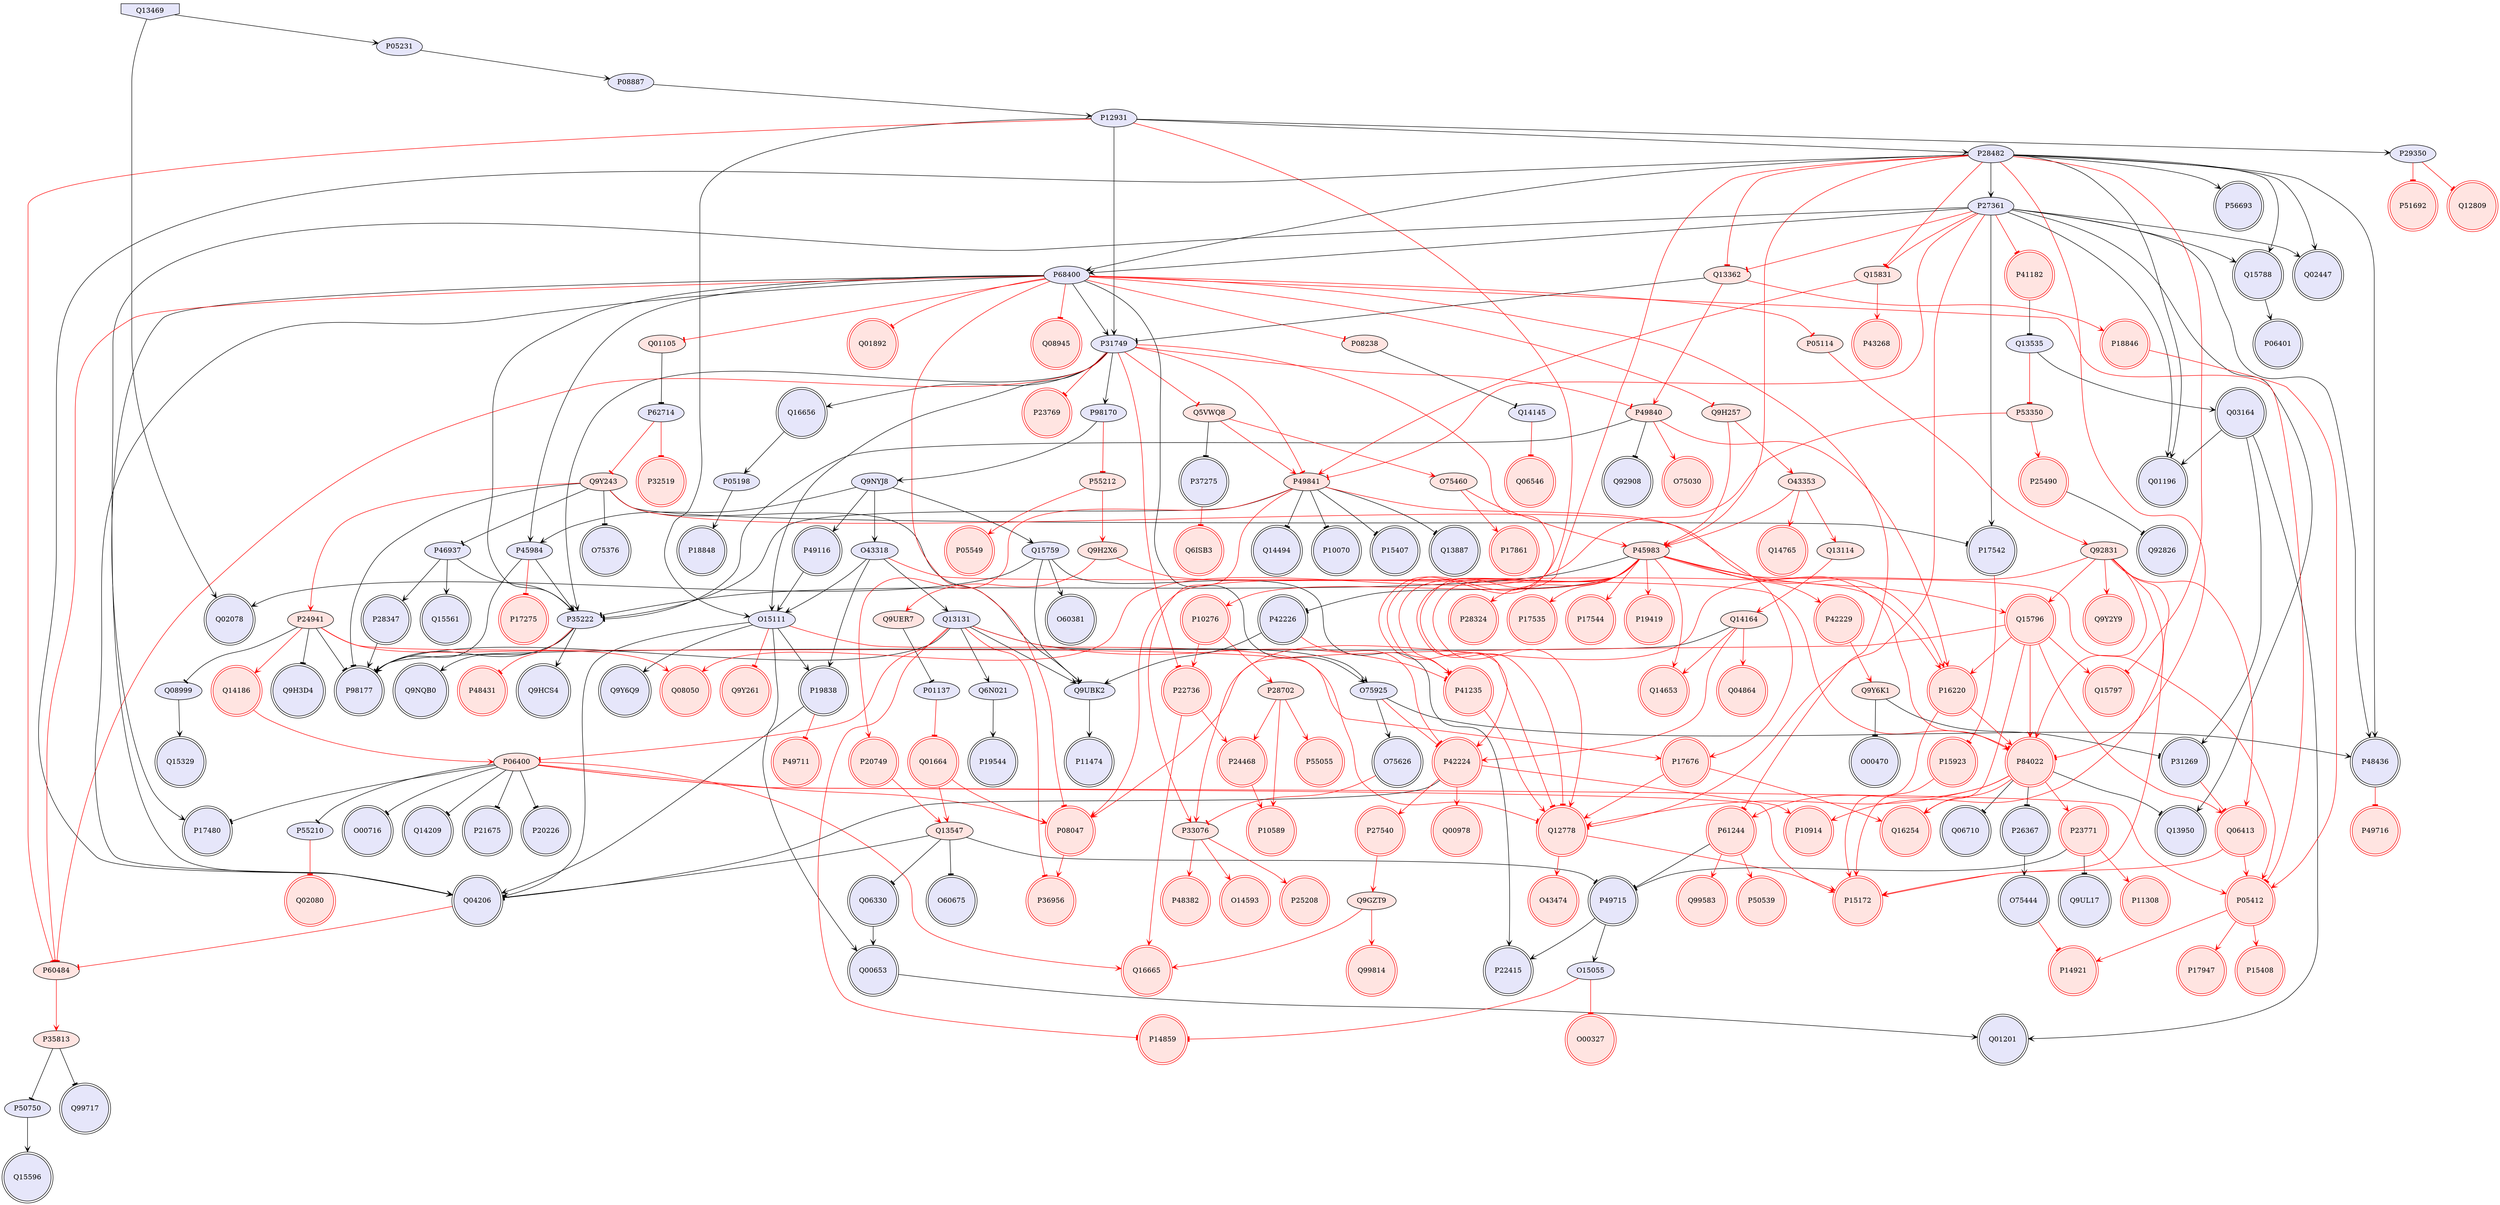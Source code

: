 digraph {

P12931->O15111 [penwidth=1, color=black, arrowhead="vee"]
P08887->P12931 [penwidth=1, color=black, arrowhead="vee"]
P12931->P29350 [penwidth=1, color=black, arrowhead="vee"]
P12931->P31749 [penwidth=1, color=black, arrowhead="vee"]
P12931->P28482 [penwidth=1, color=black, arrowhead="vee"]
O43318->O15111 [penwidth=1, color=black, arrowhead="vee"]
O43318->P19838 [penwidth=1, color=black, arrowhead="vee"]
Q9NYJ8->O43318 [penwidth=1, color=black, arrowhead="vee"]
O43318->Q13131 [penwidth=1, color=black, arrowhead="vee"]
P27361->Q13950 [penwidth=1, color=black, arrowhead="vee"]
P84022->Q13950 [penwidth=1, color=black, arrowhead="tee"]
P08238->Q14145 [penwidth=1, color=black, arrowhead="tee"]
P35813->P50750 [penwidth=1, color=black, arrowhead="tee"]
P50750->Q15596 [penwidth=1, color=black, arrowhead="vee"]
O15111->Q00653 [penwidth=1, color=black, arrowhead="vee"]
P49116->O15111 [penwidth=1, color=black, arrowhead="vee"]
O15111->P19838 [penwidth=1, color=black, arrowhead="vee"]
O15111->Q9Y6Q9 [penwidth=1, color=black, arrowhead="vee"]
P31749->O15111 [penwidth=1, color=black, arrowhead="vee"]
O15111->Q04206 [penwidth=1, color=black, arrowhead="vee"]
Q9Y243->P46937 [penwidth=1, color=black, arrowhead="tee"]
Q9Y243->O75376 [penwidth=1, color=black, arrowhead="tee"]
Q9Y243->Q9UBK2 [penwidth=1, color=black, arrowhead="tee"]
Q9Y243->P98177 [penwidth=1, color=black, arrowhead="tee"]
Q9Y243->P17542 [penwidth=1, color=black, arrowhead="tee"]
P35813->Q99717 [penwidth=1, color=black, arrowhead="tee"]
P27361->Q15788 [penwidth=1, color=black, arrowhead="vee"]
P27361->P68400 [penwidth=1, color=black, arrowhead="vee"]
P27361->Q04206 [penwidth=1, color=black, arrowhead="vee"]
P27361->Q01196 [penwidth=1, color=black, arrowhead="vee"]
P27361->Q02447 [penwidth=1, color=black, arrowhead="vee"]
P28482->P27361 [penwidth=1, color=black, arrowhead="vee"]
P27361->P17542 [penwidth=1, color=black, arrowhead="vee"]
Q16656->P05198 [penwidth=1, color=black, arrowhead="vee"]
P31749->Q16656 [penwidth=1, color=black, arrowhead="vee"]
P46937->P35222 [penwidth=1, color=black, arrowhead="vee"]
P35222->Q9NQB0 [penwidth=1, color=black, arrowhead="vee"]
P49840->P35222 [penwidth=1, color=black, arrowhead="tee"]
P31749->P35222 [penwidth=1, color=black, arrowhead="vee"]
P45983->P35222 [penwidth=1, color=black, arrowhead="tee"]
P45984->P35222 [penwidth=1, color=black, arrowhead="vee"]
P68400->P35222 [penwidth=1, color=black, arrowhead="vee"]
P49841->P35222 [penwidth=1, color=black, arrowhead="tee"]
P35222->P98177 [penwidth=1, color=black, arrowhead="vee"]
P35222->Q9HCS4 [penwidth=1, color=black, arrowhead="vee"]
Q00653->Q01201 [penwidth=1, color=black, arrowhead="vee"]
P46937->Q15561 [penwidth=1, color=black, arrowhead="vee"]
P46937->P28347 [penwidth=1, color=black, arrowhead="vee"]
Q9NYJ8->P49116 [penwidth=1, color=black, arrowhead="vee"]
P23771->P49715 [penwidth=1, color=black, arrowhead="tee"]
P61244->P49715 [penwidth=1, color=black, arrowhead="tee"]
P49715->P22415 [penwidth=1, color=black, arrowhead="vee"]
Q14164->P98177 [penwidth=1, color=black, arrowhead="tee"]
P19838->Q04206 [penwidth=1, color=black, arrowhead="vee"]
P06400->O00716 [penwidth=1, color=black, arrowhead="tee"]
P49841->P10070 [penwidth=1, color=black, arrowhead="tee"]
P24941->Q08999 [penwidth=1, color=black, arrowhead="tee"]
Q08999->Q15329 [penwidth=1, color=black, arrowhead="vee"]
P06400->Q14209 [penwidth=1, color=black, arrowhead="tee"]
P06400->P55210 [penwidth=1, color=black, arrowhead="tee"]
P05231->P08887 [penwidth=1, color=black, arrowhead="vee"]
P24941->Q9H3D4 [penwidth=1, color=black, arrowhead="tee"]
P24941->P98177 [penwidth=1, color=black, arrowhead="tee"]
P06400->P20226 [penwidth=1, color=black, arrowhead="tee"]
P49840->Q92908 [penwidth=1, color=black, arrowhead="tee"]
P68400->O75925 [penwidth=1, color=black, arrowhead="vee"]
O75925->P48436 [penwidth=1, color=black, arrowhead="vee"]
O75925->O75626 [penwidth=1, color=black, arrowhead="vee"]
Q13131->O75925 [penwidth=1, color=black, arrowhead="vee"]
P42224->Q04206 [penwidth=1, color=black, arrowhead="tee"]
Q15788->P06401 [penwidth=1, color=black, arrowhead="vee"]
P28482->Q15788 [penwidth=1, color=black, arrowhead="vee"]
P31749->P98170 [penwidth=1, color=black, arrowhead="vee"]
P68400->P31749 [penwidth=1, color=black, arrowhead="vee"]
Q13362->P31749 [penwidth=1, color=black, arrowhead="tee"]
Q13547->Q06330 [penwidth=1, color=black, arrowhead="tee"]
P45983->P42226 [penwidth=1, color=black, arrowhead="tee"]
P98170->Q9NYJ8 [penwidth=1, color=black, arrowhead="vee"]
Q13535->Q03164 [penwidth=1, color=black, arrowhead="vee"]
P41182->Q13535 [penwidth=1, color=black, arrowhead="tee"]
P26367->O75444 [penwidth=1, color=black, arrowhead="vee"]
P23771->Q9UL17 [penwidth=1, color=black, arrowhead="tee"]
Q13547->O60675 [penwidth=1, color=black, arrowhead="tee"]
Q13547->Q04206 [penwidth=1, color=black, arrowhead="tee"]
Q03164->Q01201 [penwidth=1, color=black, arrowhead="vee"]
P68400->P45984 [penwidth=1, color=black, arrowhead="vee"]
Q9NYJ8->P45984 [penwidth=1, color=black, arrowhead="vee"]
P45984->P98177 [penwidth=1, color=black, arrowhead="vee"]
Q15759->P22415 [penwidth=1, color=black, arrowhead="vee"]
P68400->Q04206 [penwidth=1, color=black, arrowhead="vee"]
P28482->P68400 [penwidth=1, color=black, arrowhead="vee"]
P68400->P17480 [penwidth=1, color=black, arrowhead="vee"]
Q15759->Q9UBK2 [penwidth=1, color=black, arrowhead="vee"]
Q15759->Q02078 [penwidth=1, color=black, arrowhead="vee"]
Q9NYJ8->Q15759 [penwidth=1, color=black, arrowhead="vee"]
Q15759->O60381 [penwidth=1, color=black, arrowhead="vee"]
P49841->P15407 [penwidth=1, color=black, arrowhead="tee"]
P84022->Q06710 [penwidth=1, color=black, arrowhead="tee"]
P06400->P21675 [penwidth=1, color=black, arrowhead="tee"]
P06400->P17480 [penwidth=1, color=black, arrowhead="tee"]
Q13131->Q9UBK2 [penwidth=1, color=black, arrowhead="vee"]
Q9UBK2->P11474 [penwidth=1, color=black, arrowhead="vee"]
Q13469->Q02078 [penwidth=1, color=black, arrowhead="vee"]
P28482->Q04206 [penwidth=1, color=black, arrowhead="vee"]
P84022->P26367 [penwidth=1, color=black, arrowhead="tee"]
Q03164->P31269 [penwidth=1, color=black, arrowhead="vee"]
Q03164->Q01196 [penwidth=1, color=black, arrowhead="vee"]
P28482->Q01196 [penwidth=1, color=black, arrowhead="vee"]
P28482->Q02447 [penwidth=1, color=black, arrowhead="vee"]
P49841->Q13887 [penwidth=1, color=black, arrowhead="tee"]
P49841->Q14494 [penwidth=1, color=black, arrowhead="tee"]
Q01105->P62714 [penwidth=1, color=black, arrowhead="tee"]
Q13131->P98177 [penwidth=1, color=black, arrowhead="vee"]
Q9UER7->P01137 [penwidth=1, color=black, arrowhead="tee"]
P28482->P56693 [penwidth=1, color=black, arrowhead="vee"]
Q13131->Q6N021 [penwidth=1, color=black, arrowhead="vee"]
Q6N021->P19544 [penwidth=1, color=black, arrowhead="vee"]
P28347->P98177 [penwidth=1, color=black, arrowhead="vee"]
Q13547->P49715 [penwidth=1, color=black, arrowhead="tee"]
P49715->O15055 [penwidth=1, color=black, arrowhead="vee"]
P25490->Q92826 [penwidth=1, color=black, arrowhead="tee"]
Q5VWQ8->P37275 [penwidth=1, color=black, arrowhead="tee"]
Q06330->Q00653 [penwidth=1, color=black, arrowhead="vee"]
Q13469->P05231 [penwidth=1, color=black, arrowhead="vee"]
P42226->Q9UBK2 [penwidth=1, color=black, arrowhead="vee"]
P05198->P18848 [penwidth=1, color=black, arrowhead="vee"]
P28482->P48436 [penwidth=1, color=black, arrowhead="vee"]
P27361->P48436 [penwidth=1, color=black, arrowhead="vee"]
Q9Y6K1->O00470 [penwidth=1, color=black, arrowhead="tee"]
Q9Y6K1->P31269 [penwidth=1, color=black, arrowhead="tee"]
P12931->P60484 [penwidth=1, color=red, arrowhead="tee"]
P60484->P35813 [penwidth=1, color=red, arrowhead="vee"]
P31749->P60484 [penwidth=1, color=red, arrowhead="tee"]
P68400->P60484 [penwidth=1, color=red, arrowhead="tee"]
Q04206->P60484 [penwidth=1, color=red, arrowhead="tee"]
P12931->P41235 [penwidth=1, color=red, arrowhead="tee"]
O43318->P84022 [penwidth=1, color=red, arrowhead="tee"]
P55212->Q9H2X6 [penwidth=1, color=red, arrowhead="vee"]
P98170->P55212 [penwidth=1, color=red, arrowhead="tee"]
P55212->P05549 [penwidth=1, color=red, arrowhead="vee"]
O75460->P17861 [penwidth=1, color=red, arrowhead="vee"]
P68400->P08238 [penwidth=1, color=red, arrowhead="tee"]
P24941->Q08050 [penwidth=1, color=red, arrowhead="vee"]
P53350->Q08050 [penwidth=1, color=red, arrowhead="vee"]
O15111->Q12778 [penwidth=1, color=red, arrowhead="tee"]
O15111->Q9Y261 [penwidth=1, color=red, arrowhead="tee"]
Q9Y243->P16220 [penwidth=1, color=red, arrowhead="vee"]
Q9Y243->P24941 [penwidth=1, color=red, arrowhead="vee"]
P62714->Q9Y243 [penwidth=1, color=red, arrowhead="tee"]
O15055->P14859 [penwidth=1, color=red, arrowhead="tee"]
Q13131->P14859 [penwidth=1, color=red, arrowhead="tee"]
O15055->O00327 [penwidth=1, color=red, arrowhead="tee"]
P27361->Q15831 [penwidth=1, color=red, arrowhead="tee"]
P27361->Q12778 [penwidth=1, color=red, arrowhead="tee"]
P27361->Q13362 [penwidth=1, color=red, arrowhead="tee"]
P27361->P49841 [penwidth=1, color=red, arrowhead="tee"]
P27361->P41182 [penwidth=1, color=red, arrowhead="tee"]
Q15796->Q15797 [penwidth=1, color=red, arrowhead="vee"]
Q15796->P16220 [penwidth=1, color=red, arrowhead="vee"]
Q92831->Q15796 [penwidth=1, color=red, arrowhead="vee"]
P45983->Q15796 [penwidth=1, color=red, arrowhead="vee"]
Q15796->P84022 [penwidth=1, color=red, arrowhead="vee"]
Q15796->P08047 [penwidth=1, color=red, arrowhead="vee"]
Q15796->Q16254 [penwidth=1, color=red, arrowhead="vee"]
Q15796->Q06413 [penwidth=1, color=red, arrowhead="vee"]
P42229->Q9Y6K1 [penwidth=1, color=red, arrowhead="vee"]
P29350->P51692 [penwidth=1, color=red, arrowhead="tee"]
P35222->P48431 [penwidth=1, color=red, arrowhead="tee"]
P28482->Q15797 [penwidth=1, color=red, arrowhead="tee"]
P42224->P27540 [penwidth=1, color=red, arrowhead="vee"]
P27540->Q9GZT9 [penwidth=1, color=red, arrowhead="vee"]
Q9H2X6->P16220 [penwidth=1, color=red, arrowhead="vee"]
P49840->P16220 [penwidth=1, color=red, arrowhead="vee"]
P16220->P84022 [penwidth=1, color=red, arrowhead="vee"]
Q14164->Q14653 [penwidth=1, color=red, arrowhead="vee"]
Q14164->P42224 [penwidth=1, color=red, arrowhead="vee"]
Q14164->Q04864 [penwidth=1, color=red, arrowhead="vee"]
Q13114->Q14164 [penwidth=1, color=red, arrowhead="vee"]
O75460->P45983 [penwidth=1, color=red, arrowhead="vee"]
Q5VWQ8->O75460 [penwidth=1, color=red, arrowhead="vee"]
Q92831->P15172 [penwidth=1, color=red, arrowhead="vee"]
Q92831->P10914 [penwidth=1, color=red, arrowhead="vee"]
Q92831->P84022 [penwidth=1, color=red, arrowhead="vee"]
P05114->Q92831 [penwidth=1, color=red, arrowhead="vee"]
Q92831->Q06413 [penwidth=1, color=red, arrowhead="vee"]
Q92831->P33076 [penwidth=1, color=red, arrowhead="vee"]
Q92831->Q9Y2Y9 [penwidth=1, color=red, arrowhead="vee"]
P53350->P25490 [penwidth=1, color=red, arrowhead="vee"]
Q9H2X6->Q9UER7 [penwidth=1, color=red, arrowhead="vee"]
P08047->P36956 [penwidth=1, color=red, arrowhead="vee"]
Q13131->P36956 [penwidth=1, color=red, arrowhead="tee"]
Q15831->P49841 [penwidth=1, color=red, arrowhead="vee"]
P28482->Q15831 [penwidth=1, color=red, arrowhead="tee"]
Q15831->P43268 [penwidth=1, color=red, arrowhead="vee"]
P55210->Q02080 [penwidth=1, color=red, arrowhead="tee"]
P29350->Q12809 [penwidth=1, color=red, arrowhead="tee"]
P24941->P17676 [penwidth=1, color=red, arrowhead="vee"]
P24941->Q14186 [penwidth=1, color=red, arrowhead="vee"]
O43353->Q14765 [penwidth=1, color=red, arrowhead="vee"]
Q12778->O43474 [penwidth=1, color=red, arrowhead="vee"]
P31749->Q12778 [penwidth=1, color=red, arrowhead="tee"]
P45983->Q12778 [penwidth=1, color=red, arrowhead="vee"]
P17676->Q12778 [penwidth=1, color=red, arrowhead="vee"]
P84022->Q12778 [penwidth=1, color=red, arrowhead="vee"]
P28482->Q12778 [penwidth=1, color=red, arrowhead="tee"]
P41235->Q12778 [penwidth=1, color=red, arrowhead="vee"]
P31749->P49840 [penwidth=1, color=red, arrowhead="tee"]
P49840->O75030 [penwidth=1, color=red, arrowhead="vee"]
Q13362->P49840 [penwidth=1, color=red, arrowhead="vee"]
P45983->Q14653 [penwidth=1, color=red, arrowhead="vee"]
O75925->P42224 [penwidth=1, color=red, arrowhead="tee"]
P45983->P42224 [penwidth=1, color=red, arrowhead="vee"]
P42226->P42224 [penwidth=1, color=red, arrowhead="tee"]
P42224->P10914 [penwidth=1, color=red, arrowhead="vee"]
P42224->Q00978 [penwidth=1, color=red, arrowhead="vee"]
P45983->P05412 [penwidth=1, color=red, arrowhead="vee"]
P18846->P05412 [penwidth=1, color=red, arrowhead="vee"]
P68400->P05412 [penwidth=1, color=red, arrowhead="tee"]
P06400->P05412 [penwidth=1, color=red, arrowhead="vee"]
P05412->P17947 [penwidth=1, color=red, arrowhead="vee"]
P05412->P14921 [penwidth=1, color=red, arrowhead="vee"]
P05412->P15408 [penwidth=1, color=red, arrowhead="vee"]
P45983->P10276 [penwidth=1, color=red, arrowhead="vee"]
P10276->P22736 [penwidth=1, color=red, arrowhead="vee"]
P10276->P28702 [penwidth=1, color=red, arrowhead="vee"]
P06400->P15172 [penwidth=1, color=red, arrowhead="vee"]
P15923->P15172 [penwidth=1, color=red, arrowhead="vee"]
Q06413->P15172 [penwidth=1, color=red, arrowhead="vee"]
P31749->P22736 [penwidth=1, color=red, arrowhead="tee"]
P31749->P49841 [penwidth=1, color=red, arrowhead="tee"]
P31749->Q5VWQ8 [penwidth=1, color=red, arrowhead="tee"]
P31749->P23769 [penwidth=1, color=red, arrowhead="tee"]
O43353->P45983 [penwidth=1, color=red, arrowhead="vee"]
P45983->P42229 [penwidth=1, color=red, arrowhead="vee"]
P45983->P84022 [penwidth=1, color=red, arrowhead="vee"]
P45983->P17535 [penwidth=1, color=red, arrowhead="vee"]
P45983->P08047 [penwidth=1, color=red, arrowhead="vee"]
P28482->P45983 [penwidth=1, color=red, arrowhead="tee"]
P45983->P17544 [penwidth=1, color=red, arrowhead="vee"]
Q9H257->P45983 [penwidth=1, color=red, arrowhead="vee"]
P45983->P41235 [penwidth=1, color=red, arrowhead="vee"]
P45983->P19419 [penwidth=1, color=red, arrowhead="vee"]
P45983->P28324 [penwidth=1, color=red, arrowhead="vee"]
Q13362->P18846 [penwidth=1, color=red, arrowhead="vee"]
Q13535->P53350 [penwidth=1, color=red, arrowhead="tee"]
O75444->P14921 [penwidth=1, color=red, arrowhead="tee"]
P84022->P23771 [penwidth=1, color=red, arrowhead="vee"]
P68400->P61244 [penwidth=1, color=red, arrowhead="tee"]
P61244->Q99583 [penwidth=1, color=red, arrowhead="vee"]
P84022->P61244 [penwidth=1, color=red, arrowhead="vee"]
P61244->P50539 [penwidth=1, color=red, arrowhead="vee"]
P20749->Q13547 [penwidth=1, color=red, arrowhead="vee"]
Q01664->Q13547 [penwidth=1, color=red, arrowhead="vee"]
O43353->Q13114 [penwidth=1, color=red, arrowhead="vee"]
Q9H257->O43353 [penwidth=1, color=red, arrowhead="vee"]
P45984->P17275 [penwidth=1, color=red, arrowhead="tee"]
P33076->P25208 [penwidth=1, color=red, arrowhead="vee"]
Q9GZT9->Q99814 [penwidth=1, color=red, arrowhead="vee"]
P68400->Q08945 [penwidth=1, color=red, arrowhead="tee"]
P68400->P05114 [penwidth=1, color=red, arrowhead="tee"]
P68400->Q01105 [penwidth=1, color=red, arrowhead="tee"]
P68400->P08047 [penwidth=1, color=red, arrowhead="tee"]
P68400->Q9H257 [penwidth=1, color=red, arrowhead="tee"]
P68400->Q01892 [penwidth=1, color=red, arrowhead="tee"]
P49841->P20749 [penwidth=1, color=red, arrowhead="vee"]
P06400->Q16665 [penwidth=1, color=red, arrowhead="vee"]
P06400->P08047 [penwidth=1, color=red, arrowhead="vee"]
Q13131->P06400 [penwidth=1, color=red, arrowhead="tee"]
Q14186->P06400 [penwidth=1, color=red, arrowhead="vee"]
P17542->P15923 [penwidth=1, color=red, arrowhead="tee"]
Q14145->Q06546 [penwidth=1, color=red, arrowhead="tee"]
P22736->Q16665 [penwidth=1, color=red, arrowhead="vee"]
Q9GZT9->Q16665 [penwidth=1, color=red, arrowhead="vee"]
P22736->P24468 [penwidth=1, color=red, arrowhead="vee"]
P49841->P17676 [penwidth=1, color=red, arrowhead="vee"]
P17676->Q16254 [penwidth=1, color=red, arrowhead="vee"]
P28482->Q13362 [penwidth=1, color=red, arrowhead="tee"]
P84022->Q16254 [penwidth=1, color=red, arrowhead="vee"]
P28482->P84022 [penwidth=1, color=red, arrowhead="tee"]
Q5VWQ8->P49841 [penwidth=1, color=red, arrowhead="vee"]
P49841->P33076 [penwidth=1, color=red, arrowhead="vee"]
Q01664->P08047 [penwidth=1, color=red, arrowhead="vee"]
P28702->P55055 [penwidth=1, color=red, arrowhead="vee"]
P28702->P24468 [penwidth=1, color=red, arrowhead="vee"]
P28702->P10589 [penwidth=1, color=red, arrowhead="vee"]
Q13131->P41235 [penwidth=1, color=red, arrowhead="tee"]
P62714->P32519 [penwidth=1, color=red, arrowhead="tee"]
P24468->P10589 [penwidth=1, color=red, arrowhead="vee"]
P33076->P48382 [penwidth=1, color=red, arrowhead="vee"]
P33076->O14593 [penwidth=1, color=red, arrowhead="vee"]
P23771->P11308 [penwidth=1, color=red, arrowhead="vee"]
P16220->P15172 [penwidth=1, color=red, arrowhead="vee"]
Q12778->P15172 [penwidth=1, color=red, arrowhead="vee"]
Q06413->P05412 [penwidth=1, color=red, arrowhead="vee"]
P19838->P49711 [penwidth=1, color=red, arrowhead="tee"]
P31269->Q06413 [penwidth=1, color=red, arrowhead="tee"]
P37275->Q6ISB3 [penwidth=1, color=red, arrowhead="tee"]
O75626->P33076 [penwidth=1, color=red, arrowhead="tee"]
P48436->P49716 [penwidth=1, color=red, arrowhead="tee"]
P01137->Q01664 [penwidth=1, color=red, arrowhead="tee"]
Q13469 [style=filled, color=black, fillcolor=lavender, shape=invhouse];
P27540 [style=filled, color=red, fillcolor=mistyrose, shape=doublecircle];
O00327 [style=filled, color=red, fillcolor=mistyrose, shape=doublecircle];
P18846 [style=filled, color=red, fillcolor=mistyrose, shape=doublecircle];
P18848 [style=filled, color=black, fillcolor=lavender, shape=doublecircle];
P17544 [style=filled, color=red, fillcolor=mistyrose, shape=doublecircle];
P20749 [style=filled, color=red, fillcolor=mistyrose, shape=doublecircle];
P41182 [style=filled, color=red, fillcolor=mistyrose, shape=doublecircle];
P49715 [style=filled, color=black, fillcolor=lavender, shape=doublecircle];
P17676 [style=filled, color=red, fillcolor=mistyrose, shape=doublecircle];
P49716 [style=filled, color=red, fillcolor=mistyrose, shape=doublecircle];
P16220 [style=filled, color=red, fillcolor=mistyrose, shape=doublecircle];
P49711 [style=filled, color=red, fillcolor=mistyrose, shape=doublecircle];
Q14209 [style=filled, color=black, fillcolor=lavender, shape=doublecircle];
O00716 [style=filled, color=black, fillcolor=lavender, shape=doublecircle];
Q16254 [style=filled, color=red, fillcolor=mistyrose, shape=doublecircle];
Q15329 [style=filled, color=black, fillcolor=lavender, shape=doublecircle];
P32519 [style=filled, color=red, fillcolor=mistyrose, shape=doublecircle];
P19419 [style=filled, color=red, fillcolor=mistyrose, shape=doublecircle];
P28324 [style=filled, color=red, fillcolor=mistyrose, shape=doublecircle];
Q99814 [style=filled, color=red, fillcolor=mistyrose, shape=doublecircle];
P11308 [style=filled, color=red, fillcolor=mistyrose, shape=doublecircle];
Q12809 [style=filled, color=red, fillcolor=mistyrose, shape=doublecircle];
P11474 [style=filled, color=black, fillcolor=lavender, shape=doublecircle];
P14921 [style=filled, color=red, fillcolor=mistyrose, shape=doublecircle];
P43268 [style=filled, color=red, fillcolor=mistyrose, shape=doublecircle];
P15407 [style=filled, color=black, fillcolor=lavender, shape=doublecircle];
P15408 [style=filled, color=red, fillcolor=mistyrose, shape=doublecircle];
Q9Y261 [style=filled, color=red, fillcolor=mistyrose, shape=doublecircle];
Q08050 [style=filled, color=red, fillcolor=mistyrose, shape=doublecircle];
Q12778 [style=filled, color=red, fillcolor=mistyrose, shape=doublecircle];
P98177 [style=filled, color=black, fillcolor=lavender, shape=doublecircle];
Q06546 [style=filled, color=red, fillcolor=mistyrose, shape=doublecircle];
P23769 [style=filled, color=red, fillcolor=mistyrose, shape=doublecircle];
P23771 [style=filled, color=red, fillcolor=mistyrose, shape=doublecircle];
Q92908 [style=filled, color=black, fillcolor=lavender, shape=doublecircle];
P10070 [style=filled, color=black, fillcolor=lavender, shape=doublecircle];
Q6ISB3 [style=filled, color=red, fillcolor=mistyrose, shape=doublecircle];
O60381 [style=filled, color=black, fillcolor=lavender, shape=doublecircle];
Q16665 [style=filled, color=red, fillcolor=mistyrose, shape=doublecircle];
P41235 [style=filled, color=red, fillcolor=mistyrose, shape=doublecircle];
P31269 [style=filled, color=black, fillcolor=lavender, shape=doublecircle];
Q92826 [style=filled, color=black, fillcolor=lavender, shape=doublecircle];
P10914 [style=filled, color=red, fillcolor=mistyrose, shape=doublecircle];
Q14653 [style=filled, color=red, fillcolor=mistyrose, shape=doublecircle];
Q00978 [style=filled, color=red, fillcolor=mistyrose, shape=doublecircle];
P05412 [style=filled, color=red, fillcolor=mistyrose, shape=doublecircle];
P17275 [style=filled, color=red, fillcolor=mistyrose, shape=doublecircle];
P17535 [style=filled, color=red, fillcolor=mistyrose, shape=doublecircle];
Q9Y2Y9 [style=filled, color=red, fillcolor=mistyrose, shape=doublecircle];
O43474 [style=filled, color=red, fillcolor=mistyrose, shape=doublecircle];
Q13887 [style=filled, color=black, fillcolor=lavender, shape=doublecircle];
Q03164 [style=filled, color=black, fillcolor=lavender, shape=doublecircle];
O75444 [style=filled, color=black, fillcolor=lavender, shape=doublecircle];
O60675 [style=filled, color=black, fillcolor=lavender, shape=doublecircle];
P61244 [style=filled, color=red, fillcolor=mistyrose, shape=doublecircle];
Q02078 [style=filled, color=black, fillcolor=lavender, shape=doublecircle];
Q02080 [style=filled, color=red, fillcolor=mistyrose, shape=doublecircle];
Q06413 [style=filled, color=red, fillcolor=mistyrose, shape=doublecircle];
O00470 [style=filled, color=black, fillcolor=lavender, shape=doublecircle];
O75030 [style=filled, color=red, fillcolor=mistyrose, shape=doublecircle];
Q99583 [style=filled, color=red, fillcolor=mistyrose, shape=doublecircle];
P50539 [style=filled, color=red, fillcolor=mistyrose, shape=doublecircle];
P15172 [style=filled, color=red, fillcolor=mistyrose, shape=doublecircle];
Q15788 [style=filled, color=black, fillcolor=lavender, shape=doublecircle];
Q15596 [style=filled, color=black, fillcolor=lavender, shape=doublecircle];
Q9Y6Q9 [style=filled, color=black, fillcolor=lavender, shape=doublecircle];
O75376 [style=filled, color=black, fillcolor=lavender, shape=doublecircle];
P19838 [style=filled, color=black, fillcolor=lavender, shape=doublecircle];
Q00653 [style=filled, color=black, fillcolor=lavender, shape=doublecircle];
P25208 [style=filled, color=red, fillcolor=mistyrose, shape=doublecircle];
P55055 [style=filled, color=red, fillcolor=mistyrose, shape=doublecircle];
P49116 [style=filled, color=black, fillcolor=lavender, shape=doublecircle];
P10589 [style=filled, color=red, fillcolor=mistyrose, shape=doublecircle];
P24468 [style=filled, color=red, fillcolor=mistyrose, shape=doublecircle];
P22736 [style=filled, color=red, fillcolor=mistyrose, shape=doublecircle];
Q14494 [style=filled, color=black, fillcolor=lavender, shape=doublecircle];
Q16656 [style=filled, color=black, fillcolor=lavender, shape=doublecircle];
P26367 [style=filled, color=black, fillcolor=lavender, shape=doublecircle];
Q06710 [style=filled, color=black, fillcolor=lavender, shape=doublecircle];
P06401 [style=filled, color=black, fillcolor=lavender, shape=doublecircle];
P14859 [style=filled, color=red, fillcolor=mistyrose, shape=doublecircle];
O75626 [style=filled, color=black, fillcolor=lavender, shape=doublecircle];
P10276 [style=filled, color=red, fillcolor=mistyrose, shape=doublecircle];
Q06330 [style=filled, color=black, fillcolor=lavender, shape=doublecircle];
Q04864 [style=filled, color=red, fillcolor=mistyrose, shape=doublecircle];
Q04206 [style=filled, color=black, fillcolor=lavender, shape=doublecircle];
Q01201 [style=filled, color=black, fillcolor=lavender, shape=doublecircle];
P48382 [style=filled, color=red, fillcolor=mistyrose, shape=doublecircle];
O14593 [style=filled, color=red, fillcolor=mistyrose, shape=doublecircle];
Q01196 [style=filled, color=black, fillcolor=lavender, shape=doublecircle];
Q13950 [style=filled, color=black, fillcolor=lavender, shape=doublecircle];
Q15797 [style=filled, color=red, fillcolor=mistyrose, shape=doublecircle];
Q15796 [style=filled, color=red, fillcolor=mistyrose, shape=doublecircle];
P84022 [style=filled, color=red, fillcolor=mistyrose, shape=doublecircle];
Q99717 [style=filled, color=black, fillcolor=lavender, shape=doublecircle];
P56693 [style=filled, color=black, fillcolor=lavender, shape=doublecircle];
P48431 [style=filled, color=red, fillcolor=mistyrose, shape=doublecircle];
P48436 [style=filled, color=black, fillcolor=lavender, shape=doublecircle];
P08047 [style=filled, color=red, fillcolor=mistyrose, shape=doublecircle];
Q02447 [style=filled, color=black, fillcolor=lavender, shape=doublecircle];
P17947 [style=filled, color=red, fillcolor=mistyrose, shape=doublecircle];
Q01892 [style=filled, color=red, fillcolor=mistyrose, shape=doublecircle];
P36956 [style=filled, color=red, fillcolor=mistyrose, shape=doublecircle];
Q08945 [style=filled, color=red, fillcolor=mistyrose, shape=doublecircle];
P42224 [style=filled, color=red, fillcolor=mistyrose, shape=doublecircle];
Q14765 [style=filled, color=red, fillcolor=mistyrose, shape=doublecircle];
P42229 [style=filled, color=red, fillcolor=mistyrose, shape=doublecircle];
P51692 [style=filled, color=red, fillcolor=mistyrose, shape=doublecircle];
P42226 [style=filled, color=black, fillcolor=lavender, shape=doublecircle];
P21675 [style=filled, color=black, fillcolor=lavender, shape=doublecircle];
P17542 [style=filled, color=black, fillcolor=lavender, shape=doublecircle];
P20226 [style=filled, color=black, fillcolor=lavender, shape=doublecircle];
Q9UL17 [style=filled, color=black, fillcolor=lavender, shape=doublecircle];
P15923 [style=filled, color=red, fillcolor=mistyrose, shape=doublecircle];
Q9HCS4 [style=filled, color=black, fillcolor=lavender, shape=doublecircle];
Q9NQB0 [style=filled, color=black, fillcolor=lavender, shape=doublecircle];
P28347 [style=filled, color=black, fillcolor=lavender, shape=doublecircle];
Q15561 [style=filled, color=black, fillcolor=lavender, shape=doublecircle];
P05549 [style=filled, color=red, fillcolor=mistyrose, shape=doublecircle];
Q01664 [style=filled, color=red, fillcolor=mistyrose, shape=doublecircle];
Q14186 [style=filled, color=red, fillcolor=mistyrose, shape=doublecircle];
Q9H3D4 [style=filled, color=black, fillcolor=lavender, shape=doublecircle];
P17480 [style=filled, color=black, fillcolor=lavender, shape=doublecircle];
P22415 [style=filled, color=black, fillcolor=lavender, shape=doublecircle];
P19544 [style=filled, color=black, fillcolor=lavender, shape=doublecircle];
P17861 [style=filled, color=red, fillcolor=mistyrose, shape=doublecircle];
P25490 [style=filled, color=red, fillcolor=mistyrose, shape=doublecircle];
P37275 [style=filled, color=black, fillcolor=lavender, shape=doublecircle];
P12931 [style=filled, fillcolor=lavender];
P08887 [style=filled, fillcolor=lavender];
O43318 [style=filled, fillcolor=lavender];
Q9NYJ8 [style=filled, fillcolor=lavender];
P27361 [style=filled, fillcolor=lavender];
P08238 [style=filled, fillcolor=mistyrose];
P35813 [style=filled, fillcolor=mistyrose];
P50750 [style=filled, fillcolor=lavender];
O15111 [style=filled, fillcolor=lavender];
P31749 [style=filled, fillcolor=lavender];
Q9Y243 [style=filled, fillcolor=mistyrose];
P28482 [style=filled, fillcolor=lavender];
P46937 [style=filled, fillcolor=lavender];
P35222 [style=filled, fillcolor=lavender];
P49840 [style=filled, fillcolor=mistyrose];
P45983 [style=filled, fillcolor=mistyrose];
P45984 [style=filled, fillcolor=lavender];
P68400 [style=filled, fillcolor=lavender];
P49841 [style=filled, fillcolor=mistyrose];
Q14164 [style=filled, fillcolor=mistyrose];
P06400 [style=filled, fillcolor=mistyrose];
P24941 [style=filled, fillcolor=mistyrose];
Q08999 [style=filled, fillcolor=lavender];
P05231 [style=filled, fillcolor=lavender];
O75925 [style=filled, fillcolor=lavender];
Q13131 [style=filled, fillcolor=lavender];
Q13362 [style=filled, fillcolor=mistyrose];
Q13547 [style=filled, fillcolor=mistyrose];
P98170 [style=filled, fillcolor=lavender];
Q13535 [style=filled, fillcolor=lavender];
Q15759 [style=filled, fillcolor=lavender];
Q9UBK2 [style=filled, fillcolor=lavender];
Q01105 [style=filled, fillcolor=mistyrose];
Q9UER7 [style=filled, fillcolor=mistyrose];
Q6N021 [style=filled, fillcolor=lavender];
Q5VWQ8 [style=filled, fillcolor=mistyrose];
P05198 [style=filled, fillcolor=lavender];
Q9Y6K1 [style=filled, fillcolor=mistyrose];
P60484 [style=filled, fillcolor=mistyrose];
P55212 [style=filled, fillcolor=mistyrose];
O75460 [style=filled, fillcolor=mistyrose];
P53350 [style=filled, fillcolor=mistyrose];
P62714 [style=filled, fillcolor=lavender];
O15055 [style=filled, fillcolor=lavender];
Q92831 [style=filled, fillcolor=mistyrose];
P29350 [style=filled, fillcolor=lavender];
Q9H2X6 [style=filled, fillcolor=mistyrose];
Q13114 [style=filled, fillcolor=mistyrose];
P05114 [style=filled, fillcolor=mistyrose];
Q15831 [style=filled, fillcolor=mistyrose];
P55210 [style=filled, fillcolor=lavender];
O43353 [style=filled, fillcolor=mistyrose];
Q9H257 [style=filled, fillcolor=mistyrose];
P33076 [style=filled, fillcolor=mistyrose];
Q9GZT9 [style=filled, fillcolor=mistyrose];
Q14145 [style=filled, fillcolor=lavender];
P28702 [style=filled, fillcolor=mistyrose];
P01137 [style=filled, fillcolor=lavender];


}
